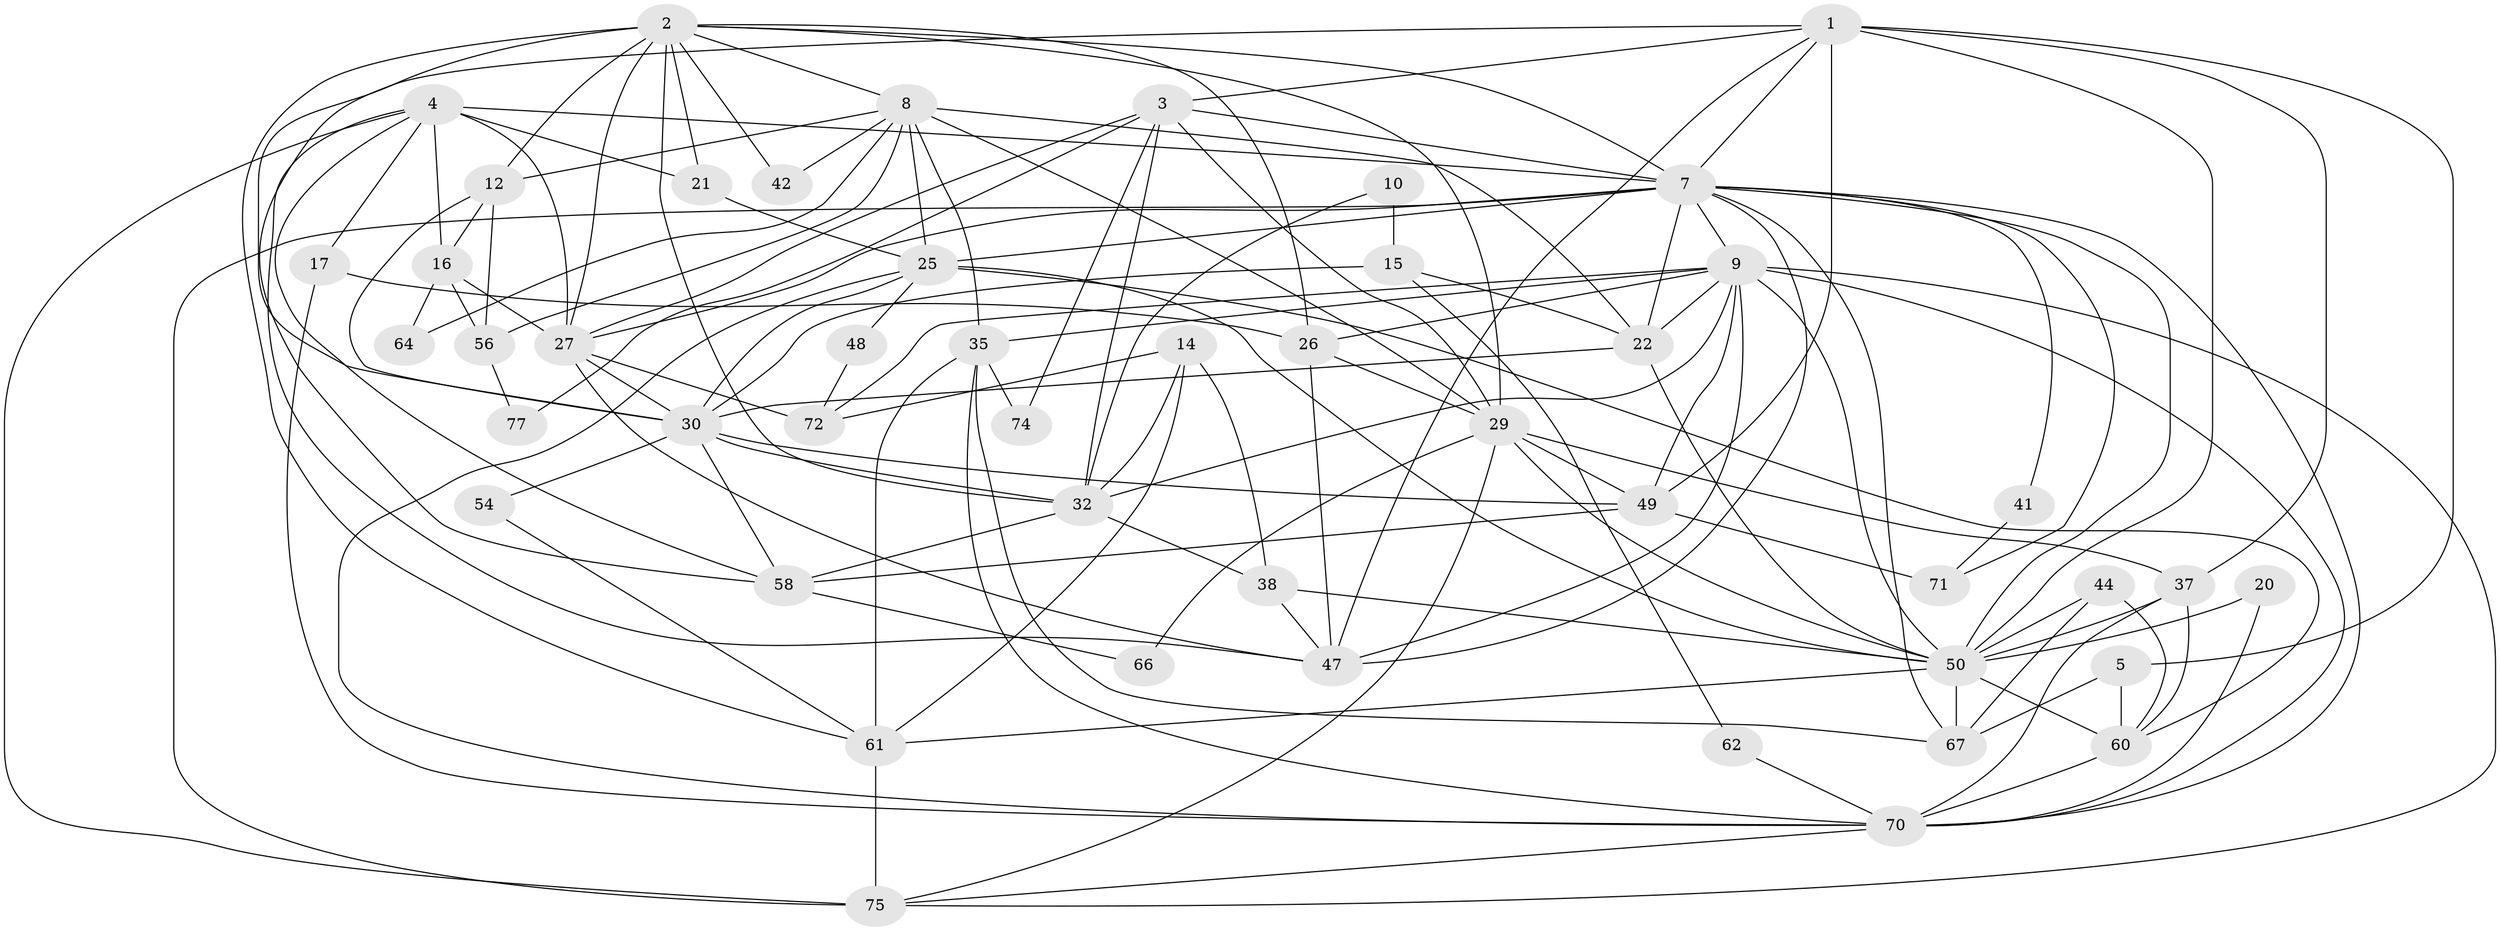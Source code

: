 // original degree distribution, {4: 0.21649484536082475, 2: 0.1958762886597938, 5: 0.2268041237113402, 3: 0.20618556701030927, 6: 0.09278350515463918, 7: 0.061855670103092786}
// Generated by graph-tools (version 1.1) at 2025/19/03/04/25 18:19:02]
// undirected, 48 vertices, 133 edges
graph export_dot {
graph [start="1"]
  node [color=gray90,style=filled];
  1 [super="+6"];
  2 [super="+46+19"];
  3 [super="+59"];
  4 [super="+18+28"];
  5;
  7 [super="+36+34+11"];
  8 [super="+13"];
  9 [super="+51+40"];
  10;
  12 [super="+91"];
  14;
  15 [super="+86"];
  16 [super="+68"];
  17;
  20;
  21;
  22 [super="+23+63"];
  25 [super="+33+94"];
  26 [super="+84"];
  27 [super="+52"];
  29 [super="+39+69"];
  30 [super="+57"];
  32 [super="+89"];
  35 [super="+43"];
  37 [super="+82"];
  38;
  41;
  42;
  44;
  47 [super="+88"];
  48;
  49 [super="+87+93"];
  50 [super="+81+55"];
  54;
  56 [super="+97"];
  58 [super="+73"];
  60 [super="+83+65"];
  61;
  62;
  64;
  66;
  67;
  70 [super="+79"];
  71;
  72;
  74;
  75 [super="+78"];
  77;
  1 -- 5;
  1 -- 58;
  1 -- 3;
  1 -- 49;
  1 -- 37;
  1 -- 7;
  1 -- 47;
  1 -- 50 [weight=2];
  2 -- 27;
  2 -- 42;
  2 -- 7;
  2 -- 61;
  2 -- 21;
  2 -- 26;
  2 -- 29;
  2 -- 30;
  2 -- 8;
  2 -- 12;
  2 -- 32 [weight=2];
  3 -- 7;
  3 -- 32;
  3 -- 77;
  3 -- 27;
  3 -- 74;
  3 -- 29;
  4 -- 16;
  4 -- 21;
  4 -- 47;
  4 -- 17;
  4 -- 7 [weight=2];
  4 -- 75;
  4 -- 58;
  4 -- 27;
  5 -- 67;
  5 -- 60;
  7 -- 25 [weight=2];
  7 -- 71;
  7 -- 41;
  7 -- 67;
  7 -- 75 [weight=2];
  7 -- 50 [weight=3];
  7 -- 27;
  7 -- 47;
  7 -- 70;
  7 -- 9;
  7 -- 22;
  8 -- 35;
  8 -- 42;
  8 -- 64;
  8 -- 25 [weight=2];
  8 -- 56;
  8 -- 12;
  8 -- 29;
  8 -- 22;
  9 -- 72;
  9 -- 75;
  9 -- 35;
  9 -- 49 [weight=2];
  9 -- 50;
  9 -- 70;
  9 -- 47;
  9 -- 22;
  9 -- 26;
  9 -- 32;
  10 -- 32;
  10 -- 15 [weight=2];
  12 -- 30;
  12 -- 56;
  12 -- 16;
  14 -- 38;
  14 -- 32;
  14 -- 61;
  14 -- 72;
  15 -- 22;
  15 -- 62;
  15 -- 30;
  16 -- 64;
  16 -- 56;
  16 -- 27;
  17 -- 26;
  17 -- 70;
  20 -- 50;
  20 -- 70;
  21 -- 25;
  22 -- 30;
  22 -- 50;
  25 -- 60;
  25 -- 70;
  25 -- 30;
  25 -- 48;
  25 -- 50;
  26 -- 29 [weight=2];
  26 -- 47;
  27 -- 47;
  27 -- 72;
  27 -- 30;
  29 -- 49;
  29 -- 37;
  29 -- 66;
  29 -- 75;
  29 -- 50;
  30 -- 54;
  30 -- 32;
  30 -- 49;
  30 -- 58;
  32 -- 38;
  32 -- 58;
  35 -- 61;
  35 -- 67;
  35 -- 74;
  35 -- 70;
  37 -- 70;
  37 -- 60;
  37 -- 50;
  38 -- 47;
  38 -- 50;
  41 -- 71;
  44 -- 67;
  44 -- 60;
  44 -- 50;
  48 -- 72;
  49 -- 58;
  49 -- 71;
  50 -- 60 [weight=2];
  50 -- 61;
  50 -- 67;
  54 -- 61;
  56 -- 77;
  58 -- 66;
  60 -- 70;
  61 -- 75;
  62 -- 70;
  70 -- 75;
}

